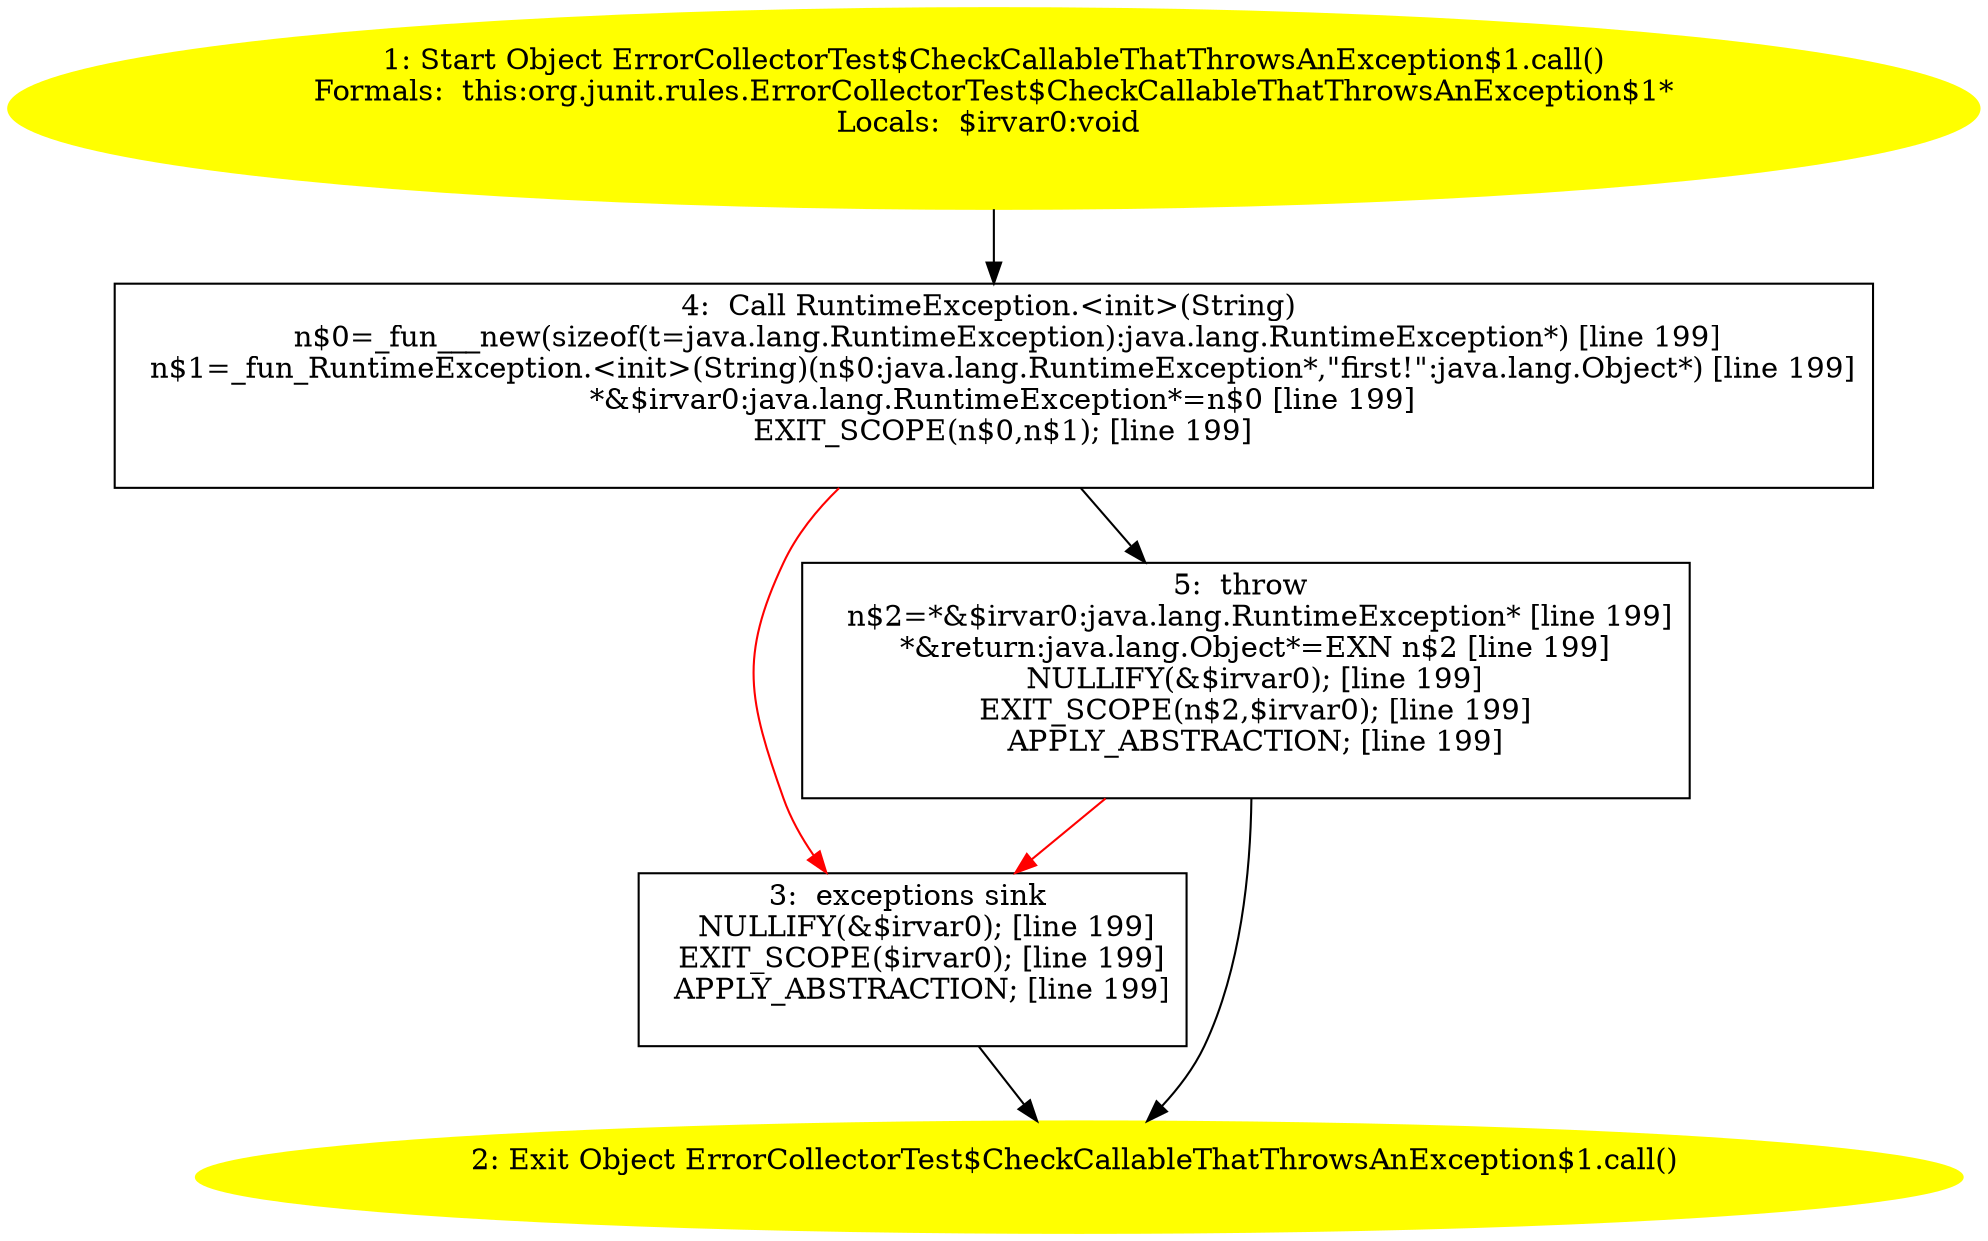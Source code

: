 /* @generated */
digraph cfg {
"org.junit.rules.ErrorCollectorTest$CheckCallableThatThrowsAnException$1.call():java.lang.Object.88f504cab329f2b68d7dd35a5351e9dd_1" [label="1: Start Object ErrorCollectorTest$CheckCallableThatThrowsAnException$1.call()\nFormals:  this:org.junit.rules.ErrorCollectorTest$CheckCallableThatThrowsAnException$1*\nLocals:  $irvar0:void \n  " color=yellow style=filled]
	

	 "org.junit.rules.ErrorCollectorTest$CheckCallableThatThrowsAnException$1.call():java.lang.Object.88f504cab329f2b68d7dd35a5351e9dd_1" -> "org.junit.rules.ErrorCollectorTest$CheckCallableThatThrowsAnException$1.call():java.lang.Object.88f504cab329f2b68d7dd35a5351e9dd_4" ;
"org.junit.rules.ErrorCollectorTest$CheckCallableThatThrowsAnException$1.call():java.lang.Object.88f504cab329f2b68d7dd35a5351e9dd_2" [label="2: Exit Object ErrorCollectorTest$CheckCallableThatThrowsAnException$1.call() \n  " color=yellow style=filled]
	

"org.junit.rules.ErrorCollectorTest$CheckCallableThatThrowsAnException$1.call():java.lang.Object.88f504cab329f2b68d7dd35a5351e9dd_3" [label="3:  exceptions sink \n   NULLIFY(&$irvar0); [line 199]\n  EXIT_SCOPE($irvar0); [line 199]\n  APPLY_ABSTRACTION; [line 199]\n " shape="box"]
	

	 "org.junit.rules.ErrorCollectorTest$CheckCallableThatThrowsAnException$1.call():java.lang.Object.88f504cab329f2b68d7dd35a5351e9dd_3" -> "org.junit.rules.ErrorCollectorTest$CheckCallableThatThrowsAnException$1.call():java.lang.Object.88f504cab329f2b68d7dd35a5351e9dd_2" ;
"org.junit.rules.ErrorCollectorTest$CheckCallableThatThrowsAnException$1.call():java.lang.Object.88f504cab329f2b68d7dd35a5351e9dd_4" [label="4:  Call RuntimeException.<init>(String) \n   n$0=_fun___new(sizeof(t=java.lang.RuntimeException):java.lang.RuntimeException*) [line 199]\n  n$1=_fun_RuntimeException.<init>(String)(n$0:java.lang.RuntimeException*,\"first!\":java.lang.Object*) [line 199]\n  *&$irvar0:java.lang.RuntimeException*=n$0 [line 199]\n  EXIT_SCOPE(n$0,n$1); [line 199]\n " shape="box"]
	

	 "org.junit.rules.ErrorCollectorTest$CheckCallableThatThrowsAnException$1.call():java.lang.Object.88f504cab329f2b68d7dd35a5351e9dd_4" -> "org.junit.rules.ErrorCollectorTest$CheckCallableThatThrowsAnException$1.call():java.lang.Object.88f504cab329f2b68d7dd35a5351e9dd_5" ;
	 "org.junit.rules.ErrorCollectorTest$CheckCallableThatThrowsAnException$1.call():java.lang.Object.88f504cab329f2b68d7dd35a5351e9dd_4" -> "org.junit.rules.ErrorCollectorTest$CheckCallableThatThrowsAnException$1.call():java.lang.Object.88f504cab329f2b68d7dd35a5351e9dd_3" [color="red" ];
"org.junit.rules.ErrorCollectorTest$CheckCallableThatThrowsAnException$1.call():java.lang.Object.88f504cab329f2b68d7dd35a5351e9dd_5" [label="5:  throw \n   n$2=*&$irvar0:java.lang.RuntimeException* [line 199]\n  *&return:java.lang.Object*=EXN n$2 [line 199]\n  NULLIFY(&$irvar0); [line 199]\n  EXIT_SCOPE(n$2,$irvar0); [line 199]\n  APPLY_ABSTRACTION; [line 199]\n " shape="box"]
	

	 "org.junit.rules.ErrorCollectorTest$CheckCallableThatThrowsAnException$1.call():java.lang.Object.88f504cab329f2b68d7dd35a5351e9dd_5" -> "org.junit.rules.ErrorCollectorTest$CheckCallableThatThrowsAnException$1.call():java.lang.Object.88f504cab329f2b68d7dd35a5351e9dd_2" ;
	 "org.junit.rules.ErrorCollectorTest$CheckCallableThatThrowsAnException$1.call():java.lang.Object.88f504cab329f2b68d7dd35a5351e9dd_5" -> "org.junit.rules.ErrorCollectorTest$CheckCallableThatThrowsAnException$1.call():java.lang.Object.88f504cab329f2b68d7dd35a5351e9dd_3" [color="red" ];
}
